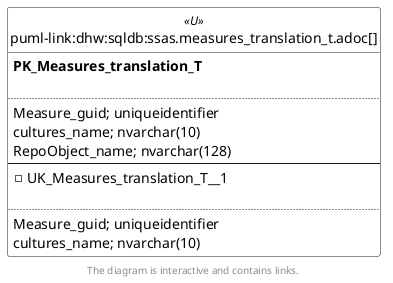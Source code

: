 @startuml
left to right direction
'top to bottom direction
hide circle
'avoide "." issues:
set namespaceSeparator none


skinparam class {
  BackgroundColor White
  BackgroundColor<<FN>> Yellow
  BackgroundColor<<FS>> Yellow
  BackgroundColor<<FT>> LightGray
  BackgroundColor<<IF>> Yellow
  BackgroundColor<<IS>> Yellow
  BackgroundColor<<P>> Aqua
  BackgroundColor<<PC>> Aqua
  BackgroundColor<<SN>> Yellow
  BackgroundColor<<SO>> SlateBlue
  BackgroundColor<<TF>> LightGray
  BackgroundColor<<TR>> Tomato
  BackgroundColor<<U>> White
  BackgroundColor<<V>> WhiteSmoke
  BackgroundColor<<X>> Aqua
  BackgroundColor<<external>> AliceBlue
}


entity "puml-link:dhw:sqldb:ssas.measures_translation_t.adoc[]" as ssas.Measures_translation_T << U >> {
**PK_Measures_translation_T**

..
Measure_guid; uniqueidentifier
cultures_name; nvarchar(10)
RepoObject_name; nvarchar(128)
--
- UK_Measures_translation_T__1

..
Measure_guid; uniqueidentifier
cultures_name; nvarchar(10)
}

footer The diagram is interactive and contains links.
@enduml

